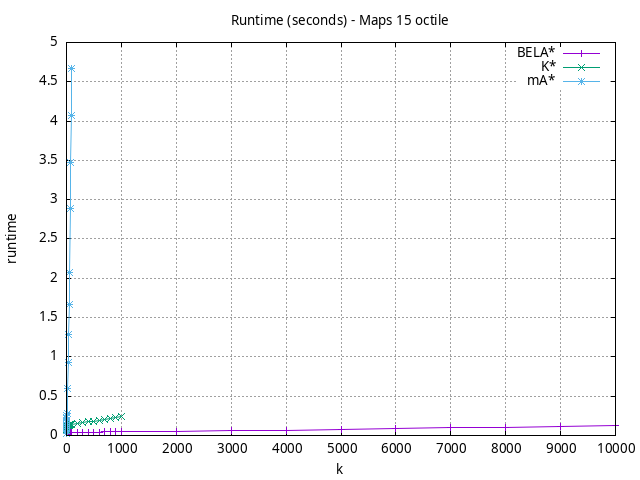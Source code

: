 #!/usr/bin/gnuplot
# -*- coding: utf-8 -*-
#
# results/maps/octile/15/random512-15.heuristic.octile.runtime.gnuplot
#
# Started on 12/06/2023 14:53:53
# Author: Carlos Linares López
set grid
set xlabel "k"
set ylabel "runtime"

set title "Runtime (seconds) - Maps 15 octile"

set terminal png enhanced font "Ariel,10"
set output 'random512-15.heuristic.octile.runtime.png'

plot "-" title "BELA*"      with linesp, "-" title "K*"      with linesp, "-" title "mA*"      with linesp

	1 0.037188117189999995
	2 0.0378850136
	3 0.038075415
	4 0.0383440927
	5 0.0385934693
	6 0.03859625120000001
	7 0.0380543401
	8 0.0387193534
	9 0.0386170372
	10 0.0384692768
	20 0.03831994860000001
	30 0.03873381769999999
	40 0.0385936345
	50 0.039375507500000004
	60 0.0391508375
	70 0.0396080513
	80 0.03948897170000001
	90 0.0398345067
	100 0.039427328
	200 0.0403827083
	300 0.04076260810000001
	400 0.041966281499999994
	500 0.04309319139999999
	600 0.04414974400000001
	700 0.044988833
	800 0.04550948590000001
	900 0.045984640999999986
	1000 0.0466847138
	2000 0.05297495700000001
	3000 0.060525747
	4000 0.069973261
	5000 0.08240285899999998
	6000 0.094345177
	7000 0.09760604299999999
	8000 0.10589036000000002
	9000 0.11789162500000001
	10000 0.12716694399999998
end
	1 0.0702494
	2 0.10752247400000002
	3 0.11176890599999999
	4 0.11620546799999999
	5 0.11778426
	6 0.120042598
	7 0.12204804100000001
	8 0.12373579700000001
	9 0.124180909
	10 0.12360826600000001
	20 0.128721477
	30 0.13012010499999999
	40 0.13132521900000002
	50 0.13312341300000002
	60 0.13509394
	70 0.13688561800000001
	80 0.138052615
	90 0.14011347600000001
	100 0.14000392099999998
	200 0.152333313
	300 0.162687964
	400 0.1721889
	500 0.18205813000000004
	600 0.19208985
	700 0.20278424000000006
	800 0.21454956999999997
	900 0.2255708
	1000 0.23658361
end
	1 0.03126911791
	2 0.05883838807
	3 0.08397217104999999
	4 0.11078330018
	5 0.14262357099
	6 0.16665121137
	7 0.19289898624999996
	8 0.22422217341999995
	9 0.25442901003000007
	10 0.28332371225999997
	20 0.6040984684
	30 0.9329378481999998
	40 1.2830670607999999
	50 1.6690255758
	60 2.0780017628
	70 2.8833854345000005
	80 3.4694984978999996
	90 4.0695772243
	100 4.6697425351
end
